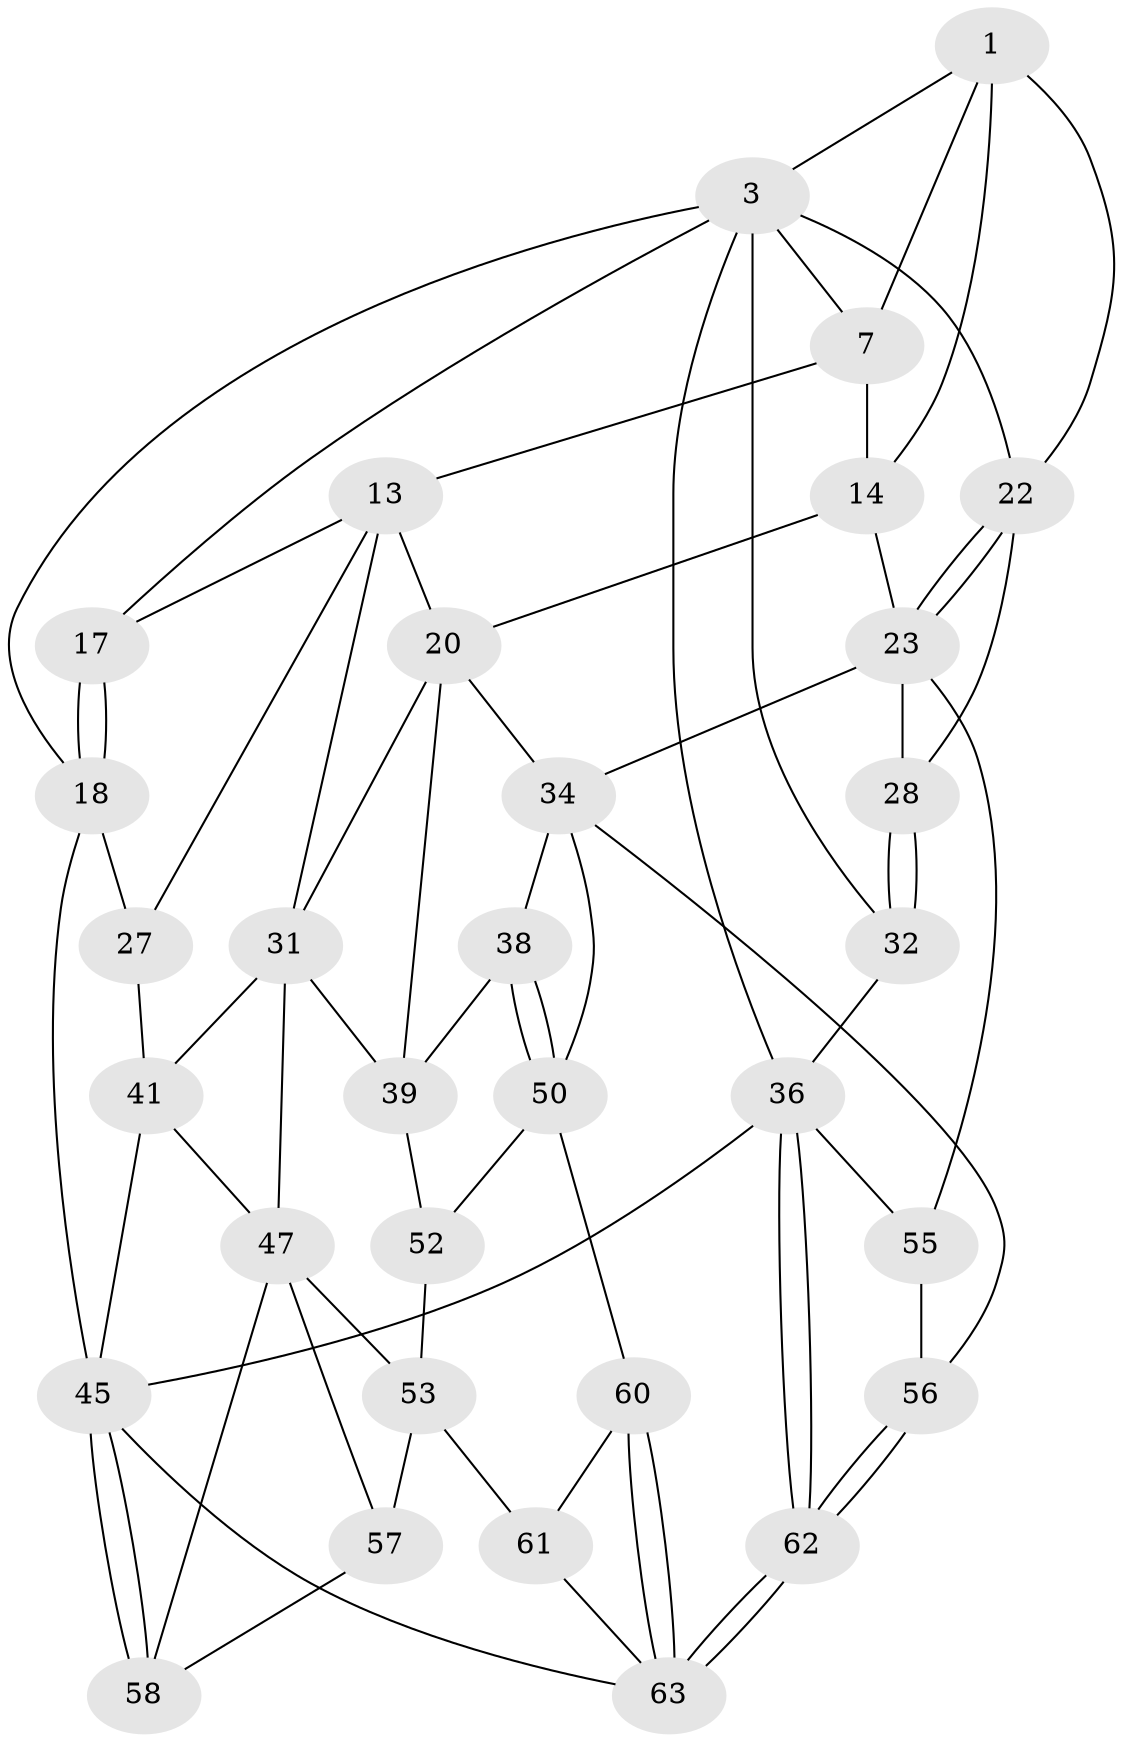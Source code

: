 // original degree distribution, {3: 0.03125, 5: 0.5625, 6: 0.1875, 4: 0.21875}
// Generated by graph-tools (version 1.1) at 2025/16/03/09/25 04:16:48]
// undirected, 32 vertices, 72 edges
graph export_dot {
graph [start="1"]
  node [color=gray90,style=filled];
  1 [pos="+0.517450392368093+0",super="+6+2"];
  3 [pos="+1+0",super="+4+24"];
  7 [pos="+0.4387958078920802+0.19351012061469833",super="+12+8"];
  13 [pos="+0.32618720830432774+0.23207827589003302",super="+15"];
  14 [pos="+0.4511013476373839+0.36998770033553074",super="+19"];
  17 [pos="+0.006044650601540007+0"];
  18 [pos="+0+0"];
  20 [pos="+0.4368763597303352+0.4126538292896406",super="+21"];
  22 [pos="+0.7237091984769152+0.3459766340088034",super="+25"];
  23 [pos="+0.7213483602035755+0.4234935191532172",super="+29"];
  27 [pos="+0+0.46111354853587877"];
  28 [pos="+0.8871200156007348+0.5866278093685382"];
  31 [pos="+0.145685152922458+0.5480316658131696",super="+40"];
  32 [pos="+0.9966439174420914+0.6078575705144736"];
  34 [pos="+0.7100832202494683+0.6054663916676924",super="+35+49"];
  36 [pos="+1+1",super="+37"];
  38 [pos="+0.4787561704217722+0.6436195426186834"];
  39 [pos="+0.3108791529646901+0.6449450464498514",super="+43"];
  41 [pos="+0+0.7461340662496923",super="+42"];
  45 [pos="+0+1",super="+46"];
  47 [pos="+0.13300398201605432+0.7545904165225931",super="+54+48"];
  50 [pos="+0.4759298980697143+0.8033783945247631",super="+51"];
  52 [pos="+0.29345054445652735+0.7939583024923894"];
  53 [pos="+0.24635500258975654+0.8297726456289106",super="+59"];
  55 [pos="+0.7406235947400232+0.8360435522231452"];
  56 [pos="+0.6325812240331042+0.9175010140764498"];
  57 [pos="+0.13673726114406065+0.9138096070833364"];
  58 [pos="+0.09637056077597785+0.9092093877058187"];
  60 [pos="+0.4038218994640907+0.893627161767964"];
  61 [pos="+0.23691530786532253+0.9925027262748782"];
  62 [pos="+0.6820853908196232+1"];
  63 [pos="+0.5102443866668699+1",super="+64"];
  1 -- 14;
  1 -- 7;
  1 -- 3;
  1 -- 22;
  3 -- 17;
  3 -- 18;
  3 -- 36;
  3 -- 7;
  3 -- 32;
  3 -- 22;
  7 -- 13 [weight=2];
  7 -- 14;
  13 -- 17;
  13 -- 27;
  13 -- 31;
  13 -- 20;
  14 -- 20;
  14 -- 23;
  17 -- 18;
  17 -- 18;
  18 -- 27;
  18 -- 45;
  20 -- 34;
  20 -- 31;
  20 -- 39;
  22 -- 23;
  22 -- 23;
  22 -- 28;
  23 -- 34;
  23 -- 28;
  23 -- 55;
  27 -- 41;
  28 -- 32;
  28 -- 32;
  31 -- 41;
  31 -- 47;
  31 -- 39;
  32 -- 36;
  34 -- 38;
  34 -- 56;
  34 -- 50;
  36 -- 62;
  36 -- 62;
  36 -- 45;
  36 -- 55;
  38 -- 39;
  38 -- 50;
  38 -- 50;
  39 -- 52;
  41 -- 45;
  41 -- 47;
  45 -- 58;
  45 -- 58;
  45 -- 63;
  47 -- 57;
  47 -- 53;
  47 -- 58;
  50 -- 52;
  50 -- 60;
  52 -- 53;
  53 -- 57;
  53 -- 61;
  55 -- 56;
  56 -- 62;
  56 -- 62;
  57 -- 58;
  60 -- 61;
  60 -- 63;
  60 -- 63;
  61 -- 63;
  62 -- 63;
  62 -- 63;
}
